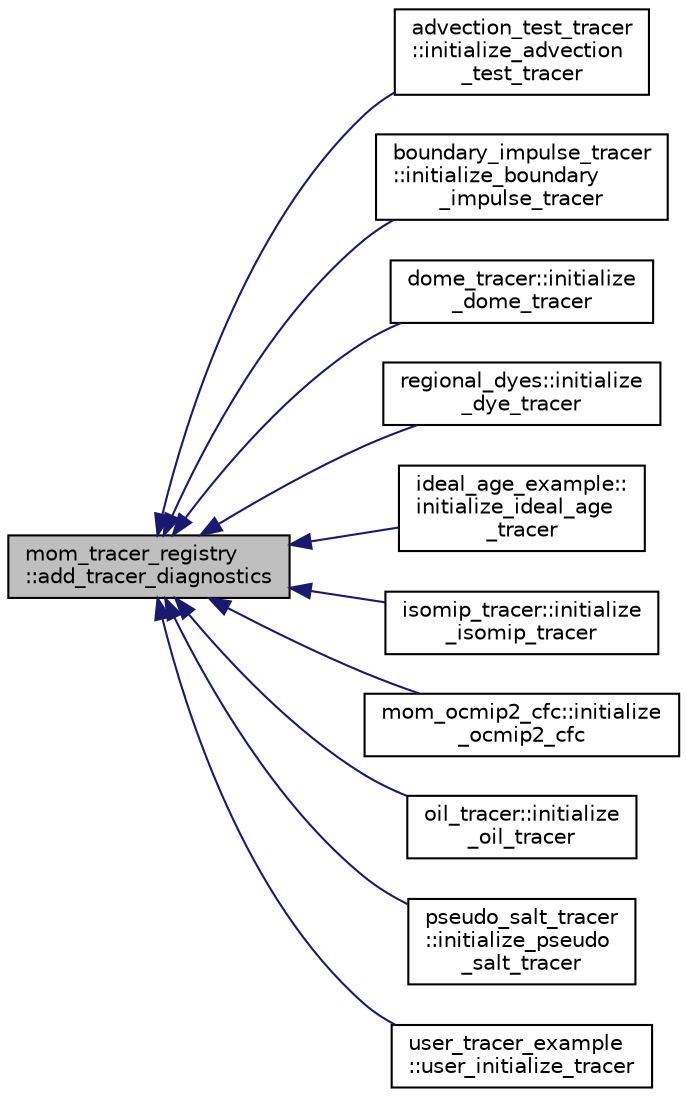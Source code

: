 digraph "mom_tracer_registry::add_tracer_diagnostics"
{
 // INTERACTIVE_SVG=YES
  edge [fontname="Helvetica",fontsize="10",labelfontname="Helvetica",labelfontsize="10"];
  node [fontname="Helvetica",fontsize="10",shape=record];
  rankdir="LR";
  Node3 [label="mom_tracer_registry\l::add_tracer_diagnostics",height=0.2,width=0.4,color="black", fillcolor="grey75", style="filled", fontcolor="black"];
  Node3 -> Node4 [dir="back",color="midnightblue",fontsize="10",style="solid",fontname="Helvetica"];
  Node4 [label="advection_test_tracer\l::initialize_advection\l_test_tracer",height=0.2,width=0.4,color="black", fillcolor="white", style="filled",URL="$namespaceadvection__test__tracer.html#adad96933565e1ee601662052ad3f6943"];
  Node3 -> Node5 [dir="back",color="midnightblue",fontsize="10",style="solid",fontname="Helvetica"];
  Node5 [label="boundary_impulse_tracer\l::initialize_boundary\l_impulse_tracer",height=0.2,width=0.4,color="black", fillcolor="white", style="filled",URL="$namespaceboundary__impulse__tracer.html#a3e9d605e0a7bed7bb6028cb916ded161",tooltip="Initialize tracer from restart or set to 1 at surface to initialize. "];
  Node3 -> Node6 [dir="back",color="midnightblue",fontsize="10",style="solid",fontname="Helvetica"];
  Node6 [label="dome_tracer::initialize\l_dome_tracer",height=0.2,width=0.4,color="black", fillcolor="white", style="filled",URL="$namespacedome__tracer.html#acbbc86d4dbc4997c0cd55aa498d2c668"];
  Node3 -> Node7 [dir="back",color="midnightblue",fontsize="10",style="solid",fontname="Helvetica"];
  Node7 [label="regional_dyes::initialize\l_dye_tracer",height=0.2,width=0.4,color="black", fillcolor="white", style="filled",URL="$namespaceregional__dyes.html#aeef37afe2f348fc7d94fe977d74d6d0b"];
  Node3 -> Node8 [dir="back",color="midnightblue",fontsize="10",style="solid",fontname="Helvetica"];
  Node8 [label="ideal_age_example::\linitialize_ideal_age\l_tracer",height=0.2,width=0.4,color="black", fillcolor="white", style="filled",URL="$namespaceideal__age__example.html#abec4db7c44f7a6d5c891a6d8a17a99b3"];
  Node3 -> Node9 [dir="back",color="midnightblue",fontsize="10",style="solid",fontname="Helvetica"];
  Node9 [label="isomip_tracer::initialize\l_isomip_tracer",height=0.2,width=0.4,color="black", fillcolor="white", style="filled",URL="$namespaceisomip__tracer.html#a6083b2b081277f46013d9a22b32b7741",tooltip="Initializes the NTR tracer fields in tr(:,:,:,:) "];
  Node3 -> Node10 [dir="back",color="midnightblue",fontsize="10",style="solid",fontname="Helvetica"];
  Node10 [label="mom_ocmip2_cfc::initialize\l_ocmip2_cfc",height=0.2,width=0.4,color="black", fillcolor="white", style="filled",URL="$namespacemom__ocmip2__cfc.html#a0c916b2f0835bd79002803f246d2ef49",tooltip="This subroutine initializes the NTR tracer fields in tr(:,:,:,:) and it sets up the tracer output..."];
  Node3 -> Node11 [dir="back",color="midnightblue",fontsize="10",style="solid",fontname="Helvetica"];
  Node11 [label="oil_tracer::initialize\l_oil_tracer",height=0.2,width=0.4,color="black", fillcolor="white", style="filled",URL="$namespaceoil__tracer.html#a2bb5dd516d506706c1e67e1206e389b5"];
  Node3 -> Node12 [dir="back",color="midnightblue",fontsize="10",style="solid",fontname="Helvetica"];
  Node12 [label="pseudo_salt_tracer\l::initialize_pseudo\l_salt_tracer",height=0.2,width=0.4,color="black", fillcolor="white", style="filled",URL="$namespacepseudo__salt__tracer.html#adaef10fff7bd433eab35152075b3f166"];
  Node3 -> Node13 [dir="back",color="midnightblue",fontsize="10",style="solid",fontname="Helvetica"];
  Node13 [label="user_tracer_example\l::user_initialize_tracer",height=0.2,width=0.4,color="black", fillcolor="white", style="filled",URL="$namespaceuser__tracer__example.html#a16d417b6068f44605caf3573bf5f4de9"];
}
